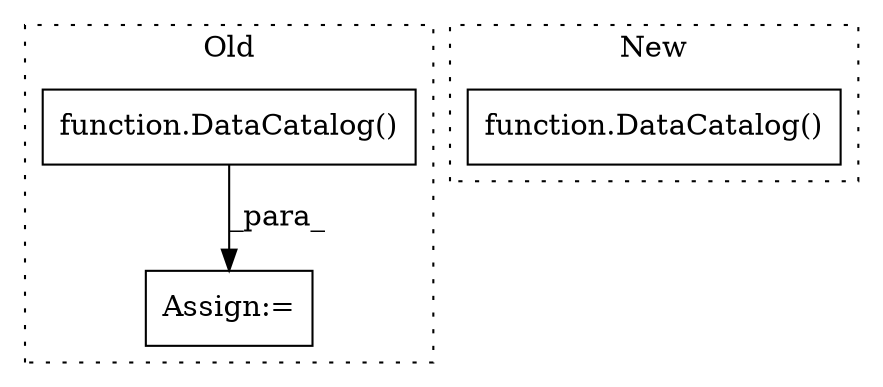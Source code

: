 digraph G {
subgraph cluster0 {
1 [label="function.DataCatalog()" a="75" s="395,435" l="12,1" shape="box"];
3 [label="Assign:=" a="68" s="392" l="3" shape="box"];
label = "Old";
style="dotted";
}
subgraph cluster1 {
2 [label="function.DataCatalog()" a="75" s="350,371" l="12,1" shape="box"];
label = "New";
style="dotted";
}
1 -> 3 [label="_para_"];
}
